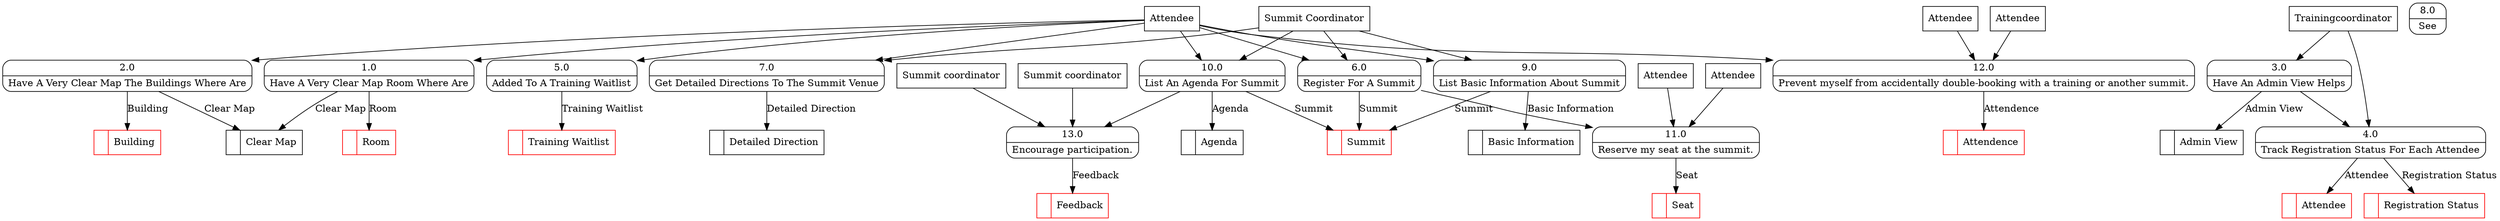 digraph dfd2{ 
node[shape=record]
200 [label="<f0>  |<f1> Building " color=red];
201 [label="<f0>  |<f1> Clear Map " ];
202 [label="<f0>  |<f1> Room " color=red];
203 [label="<f0>  |<f1> Attendee " color=red];
204 [label="<f0>  |<f1> Registration Status " color=red];
205 [label="<f0>  |<f1> Admin View " ];
206 [label="<f0>  |<f1> Training Waitlist " color=red];
207 [label="<f0>  |<f1> Summit " color=red];
208 [label="<f0>  |<f1> Detailed Direction " ];
209 [label="<f0>  |<f1> Basic Information " ];
210 [label="<f0>  |<f1> Agenda " ];
211 [label="Attendee" shape=box];
212 [label="Trainingcoordinator" shape=box];
213 [label="Summit Coordinator" shape=box];
214 [label="{<f0> 1.0|<f1> Have A Very Clear Map Room Where Are }" shape=Mrecord];
215 [label="{<f0> 2.0|<f1> Have A Very Clear Map The Buildings Where Are }" shape=Mrecord];
216 [label="{<f0> 3.0|<f1> Have An Admin View Helps }" shape=Mrecord];
217 [label="{<f0> 4.0|<f1> Track Registration Status For Each Attendee }" shape=Mrecord];
218 [label="{<f0> 5.0|<f1> Added To A Training Waitlist }" shape=Mrecord];
219 [label="{<f0> 6.0|<f1> Register For A Summit }" shape=Mrecord];
220 [label="{<f0> 7.0|<f1> Get Detailed Directions To The Summit Venue }" shape=Mrecord];
221 [label="{<f0> 8.0|<f1> See }" shape=Mrecord];
222 [label="{<f0> 9.0|<f1> List Basic Information About Summit }" shape=Mrecord];
223 [label="{<f0> 10.0|<f1> List An Agenda For Summit }" shape=Mrecord];
11 [label="{<f0> 11.0|<f1> Reserve my seat at the summit. }" shape=Mrecord];
219 -> 11
1001 [label="Attendee" shape=box];
1001 -> 11
1003 [label="Attendee" shape=box];
1003 -> 11
1005 [label="<f0>  |<f1> Seat " color=red];
11 -> 1005 [label="Seat"]
12 [label="{<f0> 12.0|<f1> Prevent myself from accidentally double-booking with a training or another summit. }" shape=Mrecord];
211 -> 12
1008 [label="Attendee" shape=box];
1008 -> 12
1010 [label="Attendee" shape=box];
1010 -> 12
1012 [label="<f0>  |<f1> Attendence " color=red];
12 -> 1012 [label="Attendence"]
13 [label="{<f0> 13.0|<f1> Encourage participation. }" shape=Mrecord];
1014 [label="Summit coordinator" shape=box];
1014 -> 13
1016 [label="Summit coordinator" shape=box];
1016 -> 13
223 -> 13
1019 [label="<f0>  |<f1> Feedback " color=red];
13 -> 1019 [label="Feedback"]
211 -> 214
211 -> 215
211 -> 218
211 -> 219
211 -> 220
211 -> 222
211 -> 223
212 -> 216
212 -> 217
213 -> 219
213 -> 220
213 -> 222
213 -> 223
214 -> 202 [label="Room"]
214 -> 201 [label="Clear Map"]
215 -> 201 [label="Clear Map"]
215 -> 200 [label="Building"]
216 -> 217
216 -> 205 [label="Admin View"]
217 -> 204 [label="Registration Status"]
217 -> 203 [label="Attendee"]
218 -> 206 [label="Training Waitlist"]
219 -> 207 [label="Summit"]
220 -> 208 [label="Detailed Direction"]
222 -> 209 [label="Basic Information"]
222 -> 207 [label="Summit"]
223 -> 210 [label="Agenda"]
223 -> 207 [label="Summit"]
}